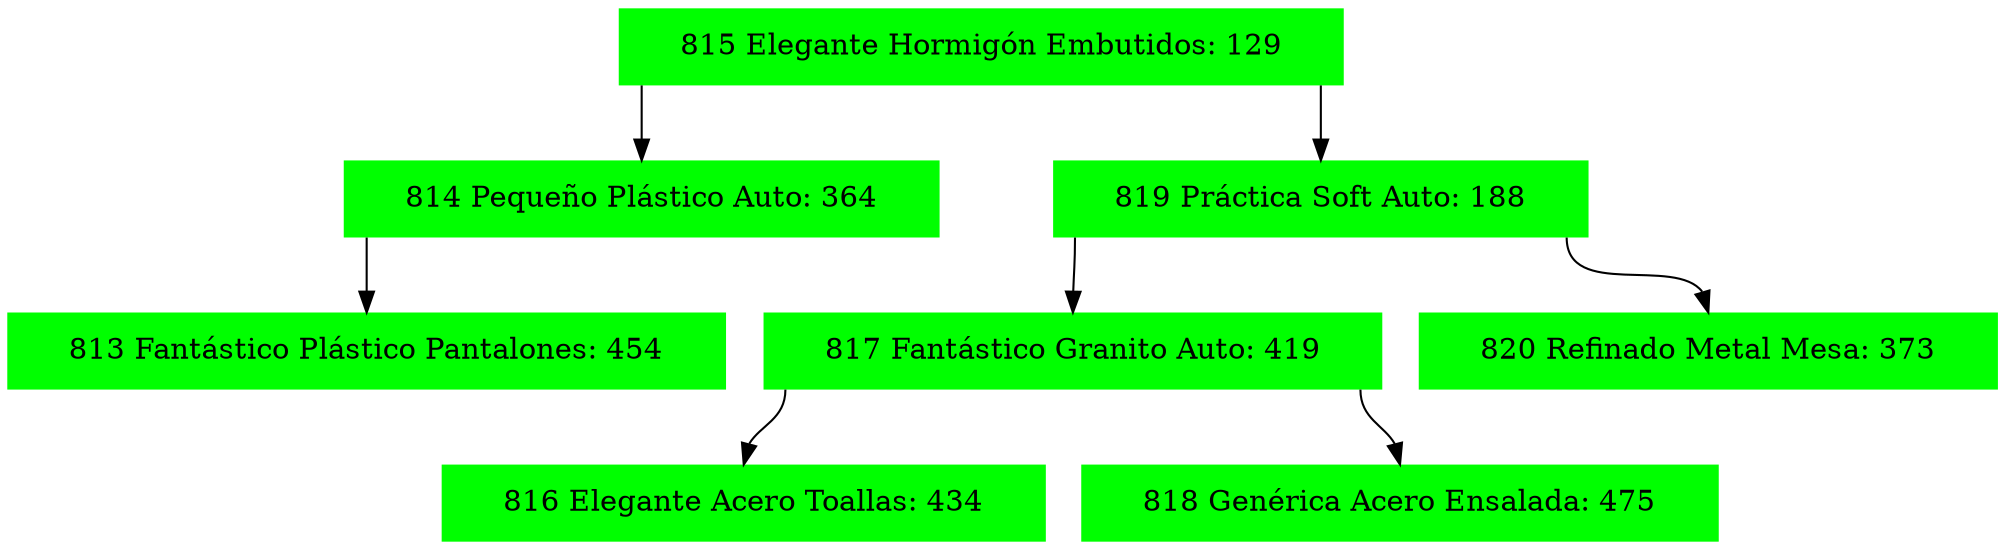 digraph G{
node[shape="record"];
node0xc000142310[label="<f0>|<f1>815  Elegante Hormigón Embutidos: 129|<f2>",color=green,style =filled];
node0xc0001422a0[label="<f0>|<f1>814 Pequeño Plástico Auto: 364|<f2>",color=green,style =filled];
node0xc000142310:f0->node0xc0001422a0:f1
node0xc000142460[label="<f0>|<f1>813 Fantástico Plástico Pantalones: 454|<f2>",color=green,style =filled];
node0xc0001422a0:f0->node0xc000142460:f1
node0xc0001424d0[label="<f0>|<f1>819 Práctica Soft Auto: 188|<f2>",color=green,style =filled];
node0xc000142310:f2->node0xc0001424d0:f1
node0xc000142380[label="<f0>|<f1>817 Fantástico Granito Auto: 419|<f2>",color=green,style =filled];
node0xc0001424d0:f0->node0xc000142380:f1
node0xc0001425b0[label="<f0>|<f1>816 Elegante Acero Toallas: 434|<f2>",color=green,style =filled];
node0xc000142380:f0->node0xc0001425b0:f1
node0xc000142690[label="<f0>|<f1>818 Genérica Acero Ensalada: 475|<f2>",color=green,style =filled];
node0xc000142380:f2->node0xc000142690:f1
node0xc000142540[label="<f0>|<f1>820 Refinado Metal Mesa: 373|<f2>",color=green,style =filled];
node0xc0001424d0:f2->node0xc000142540:f1
}
